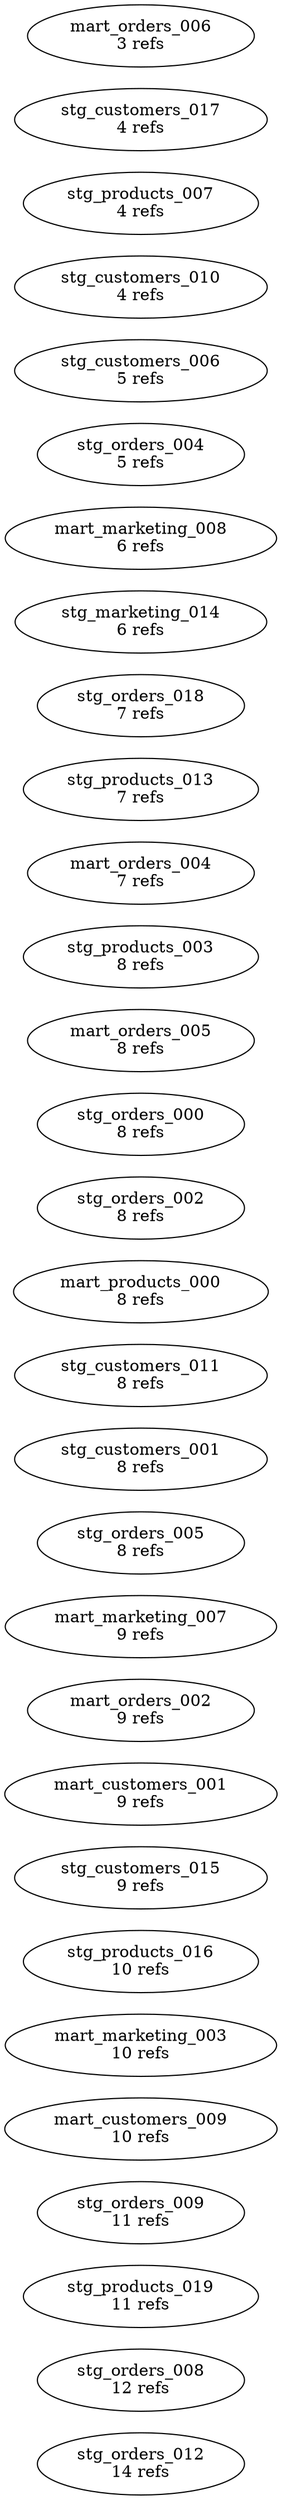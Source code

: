 digraph hotspots {
rankdir=LR;
  "stg_orders_012" [label="stg_orders_012
14 refs"];
  "stg_orders_008" [label="stg_orders_008
12 refs"];
  "stg_products_019" [label="stg_products_019
11 refs"];
  "stg_orders_009" [label="stg_orders_009
11 refs"];
  "mart_customers_009" [label="mart_customers_009
10 refs"];
  "mart_marketing_003" [label="mart_marketing_003
10 refs"];
  "stg_products_016" [label="stg_products_016
10 refs"];
  "stg_customers_015" [label="stg_customers_015
9 refs"];
  "mart_customers_001" [label="mart_customers_001
9 refs"];
  "mart_orders_002" [label="mart_orders_002
9 refs"];
  "mart_marketing_007" [label="mart_marketing_007
9 refs"];
  "stg_orders_005" [label="stg_orders_005
8 refs"];
  "stg_customers_001" [label="stg_customers_001
8 refs"];
  "stg_customers_011" [label="stg_customers_011
8 refs"];
  "mart_products_000" [label="mart_products_000
8 refs"];
  "stg_orders_002" [label="stg_orders_002
8 refs"];
  "stg_orders_000" [label="stg_orders_000
8 refs"];
  "mart_orders_005" [label="mart_orders_005
8 refs"];
  "stg_products_003" [label="stg_products_003
8 refs"];
  "mart_orders_004" [label="mart_orders_004
7 refs"];
  "stg_products_013" [label="stg_products_013
7 refs"];
  "stg_orders_018" [label="stg_orders_018
7 refs"];
  "stg_marketing_014" [label="stg_marketing_014
6 refs"];
  "mart_marketing_008" [label="mart_marketing_008
6 refs"];
  "stg_orders_004" [label="stg_orders_004
5 refs"];
  "stg_customers_006" [label="stg_customers_006
5 refs"];
  "stg_customers_010" [label="stg_customers_010
4 refs"];
  "stg_products_007" [label="stg_products_007
4 refs"];
  "stg_customers_017" [label="stg_customers_017
4 refs"];
  "mart_orders_006" [label="mart_orders_006
3 refs"];
}